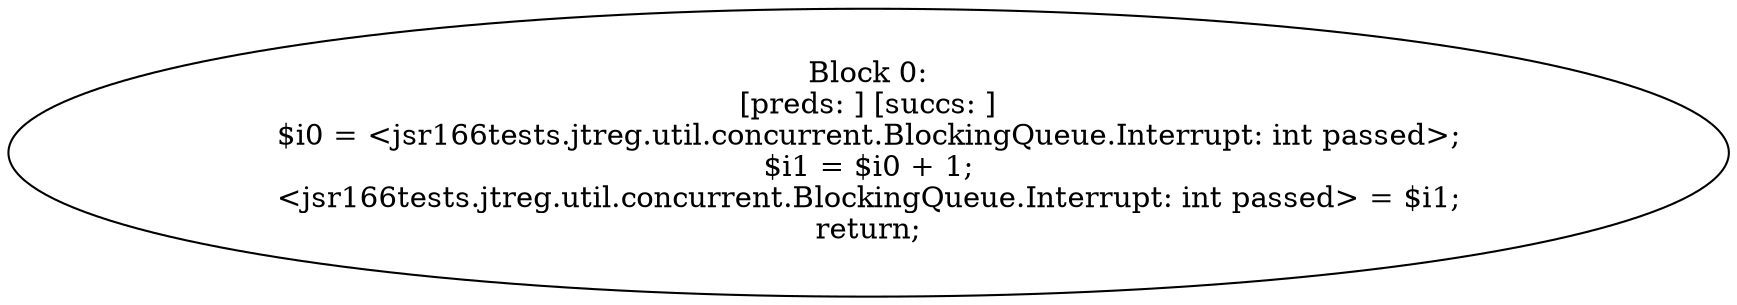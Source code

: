 digraph "unitGraph" {
    "Block 0:
[preds: ] [succs: ]
$i0 = <jsr166tests.jtreg.util.concurrent.BlockingQueue.Interrupt: int passed>;
$i1 = $i0 + 1;
<jsr166tests.jtreg.util.concurrent.BlockingQueue.Interrupt: int passed> = $i1;
return;
"
}
